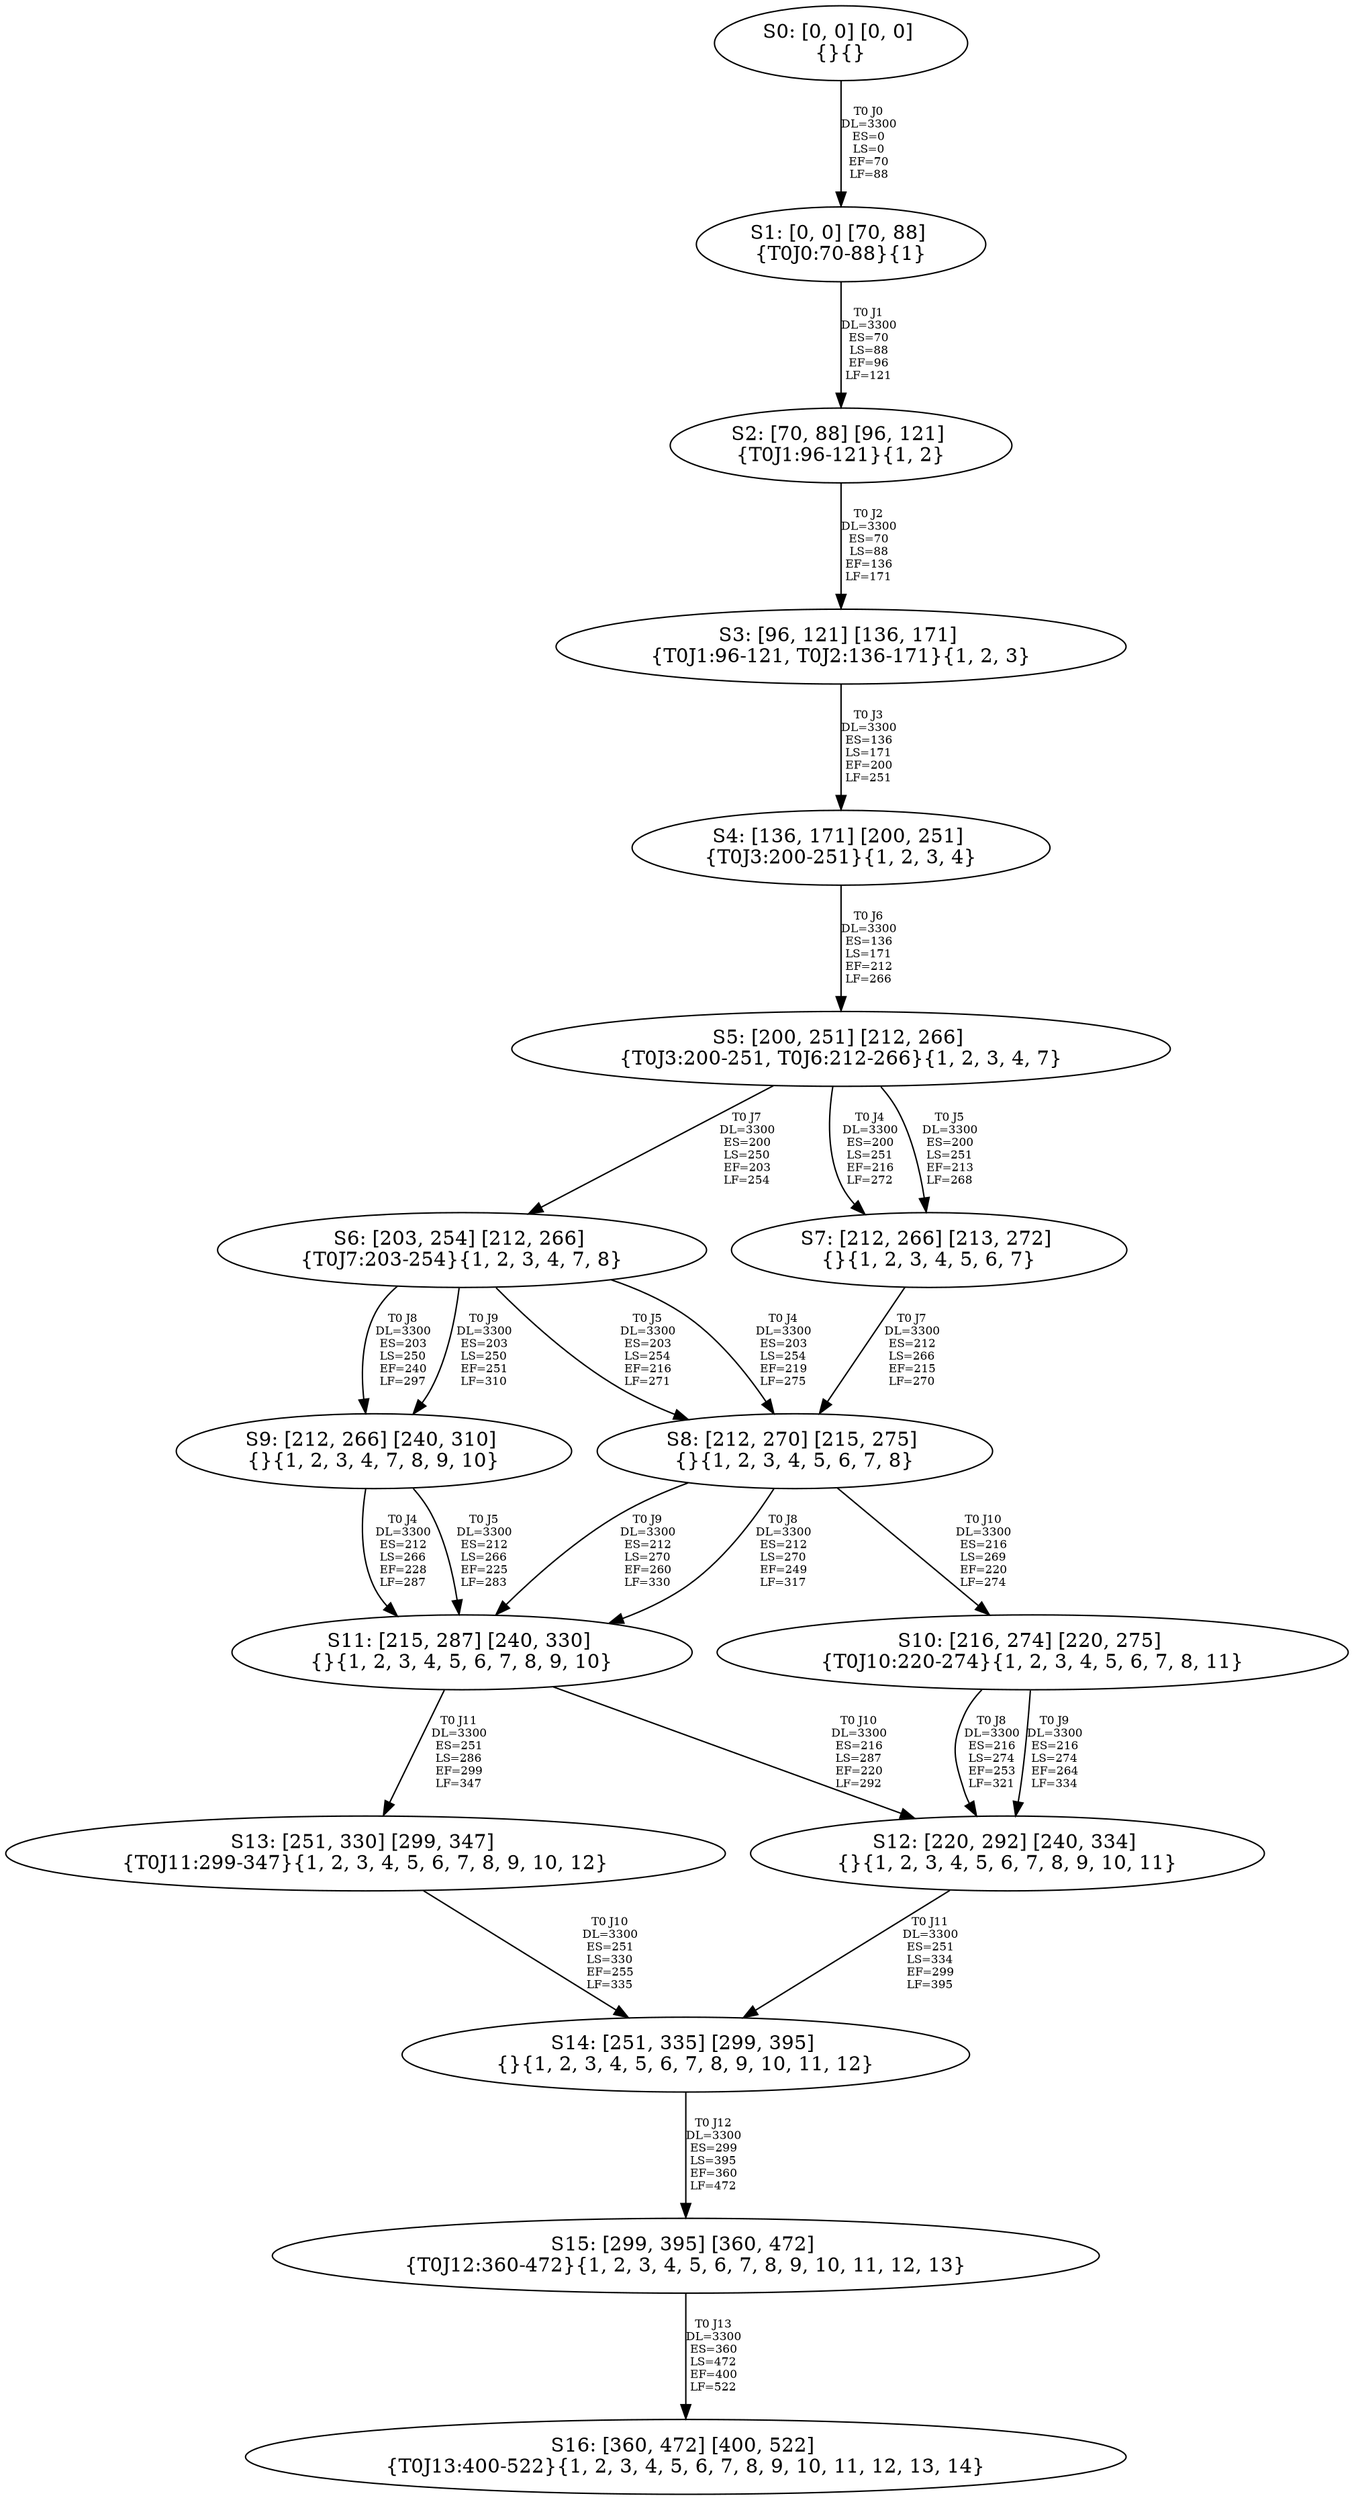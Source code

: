 digraph {
	S0[label="S0: [0, 0] [0, 0] \n{}{}"];
	S1[label="S1: [0, 0] [70, 88] \n{T0J0:70-88}{1}"];
	S2[label="S2: [70, 88] [96, 121] \n{T0J1:96-121}{1, 2}"];
	S3[label="S3: [96, 121] [136, 171] \n{T0J1:96-121, T0J2:136-171}{1, 2, 3}"];
	S4[label="S4: [136, 171] [200, 251] \n{T0J3:200-251}{1, 2, 3, 4}"];
	S5[label="S5: [200, 251] [212, 266] \n{T0J3:200-251, T0J6:212-266}{1, 2, 3, 4, 7}"];
	S6[label="S6: [203, 254] [212, 266] \n{T0J7:203-254}{1, 2, 3, 4, 7, 8}"];
	S7[label="S7: [212, 266] [213, 272] \n{}{1, 2, 3, 4, 5, 6, 7}"];
	S8[label="S8: [212, 270] [215, 275] \n{}{1, 2, 3, 4, 5, 6, 7, 8}"];
	S9[label="S9: [212, 266] [240, 310] \n{}{1, 2, 3, 4, 7, 8, 9, 10}"];
	S10[label="S10: [216, 274] [220, 275] \n{T0J10:220-274}{1, 2, 3, 4, 5, 6, 7, 8, 11}"];
	S11[label="S11: [215, 287] [240, 330] \n{}{1, 2, 3, 4, 5, 6, 7, 8, 9, 10}"];
	S12[label="S12: [220, 292] [240, 334] \n{}{1, 2, 3, 4, 5, 6, 7, 8, 9, 10, 11}"];
	S13[label="S13: [251, 330] [299, 347] \n{T0J11:299-347}{1, 2, 3, 4, 5, 6, 7, 8, 9, 10, 12}"];
	S14[label="S14: [251, 335] [299, 395] \n{}{1, 2, 3, 4, 5, 6, 7, 8, 9, 10, 11, 12}"];
	S15[label="S15: [299, 395] [360, 472] \n{T0J12:360-472}{1, 2, 3, 4, 5, 6, 7, 8, 9, 10, 11, 12, 13}"];
	S16[label="S16: [360, 472] [400, 522] \n{T0J13:400-522}{1, 2, 3, 4, 5, 6, 7, 8, 9, 10, 11, 12, 13, 14}"];
	S0 -> S1[label="T0 J0\nDL=3300\nES=0\nLS=0\nEF=70\nLF=88",fontsize=8];
	S1 -> S2[label="T0 J1\nDL=3300\nES=70\nLS=88\nEF=96\nLF=121",fontsize=8];
	S2 -> S3[label="T0 J2\nDL=3300\nES=70\nLS=88\nEF=136\nLF=171",fontsize=8];
	S3 -> S4[label="T0 J3\nDL=3300\nES=136\nLS=171\nEF=200\nLF=251",fontsize=8];
	S4 -> S5[label="T0 J6\nDL=3300\nES=136\nLS=171\nEF=212\nLF=266",fontsize=8];
	S5 -> S7[label="T0 J4\nDL=3300\nES=200\nLS=251\nEF=216\nLF=272",fontsize=8];
	S5 -> S7[label="T0 J5\nDL=3300\nES=200\nLS=251\nEF=213\nLF=268",fontsize=8];
	S5 -> S6[label="T0 J7\nDL=3300\nES=200\nLS=250\nEF=203\nLF=254",fontsize=8];
	S6 -> S8[label="T0 J4\nDL=3300\nES=203\nLS=254\nEF=219\nLF=275",fontsize=8];
	S6 -> S8[label="T0 J5\nDL=3300\nES=203\nLS=254\nEF=216\nLF=271",fontsize=8];
	S6 -> S9[label="T0 J8\nDL=3300\nES=203\nLS=250\nEF=240\nLF=297",fontsize=8];
	S6 -> S9[label="T0 J9\nDL=3300\nES=203\nLS=250\nEF=251\nLF=310",fontsize=8];
	S7 -> S8[label="T0 J7\nDL=3300\nES=212\nLS=266\nEF=215\nLF=270",fontsize=8];
	S8 -> S11[label="T0 J8\nDL=3300\nES=212\nLS=270\nEF=249\nLF=317",fontsize=8];
	S8 -> S11[label="T0 J9\nDL=3300\nES=212\nLS=270\nEF=260\nLF=330",fontsize=8];
	S8 -> S10[label="T0 J10\nDL=3300\nES=216\nLS=269\nEF=220\nLF=274",fontsize=8];
	S9 -> S11[label="T0 J4\nDL=3300\nES=212\nLS=266\nEF=228\nLF=287",fontsize=8];
	S9 -> S11[label="T0 J5\nDL=3300\nES=212\nLS=266\nEF=225\nLF=283",fontsize=8];
	S10 -> S12[label="T0 J8\nDL=3300\nES=216\nLS=274\nEF=253\nLF=321",fontsize=8];
	S10 -> S12[label="T0 J9\nDL=3300\nES=216\nLS=274\nEF=264\nLF=334",fontsize=8];
	S11 -> S12[label="T0 J10\nDL=3300\nES=216\nLS=287\nEF=220\nLF=292",fontsize=8];
	S11 -> S13[label="T0 J11\nDL=3300\nES=251\nLS=286\nEF=299\nLF=347",fontsize=8];
	S12 -> S14[label="T0 J11\nDL=3300\nES=251\nLS=334\nEF=299\nLF=395",fontsize=8];
	S13 -> S14[label="T0 J10\nDL=3300\nES=251\nLS=330\nEF=255\nLF=335",fontsize=8];
	S14 -> S15[label="T0 J12\nDL=3300\nES=299\nLS=395\nEF=360\nLF=472",fontsize=8];
	S15 -> S16[label="T0 J13\nDL=3300\nES=360\nLS=472\nEF=400\nLF=522",fontsize=8];
}
